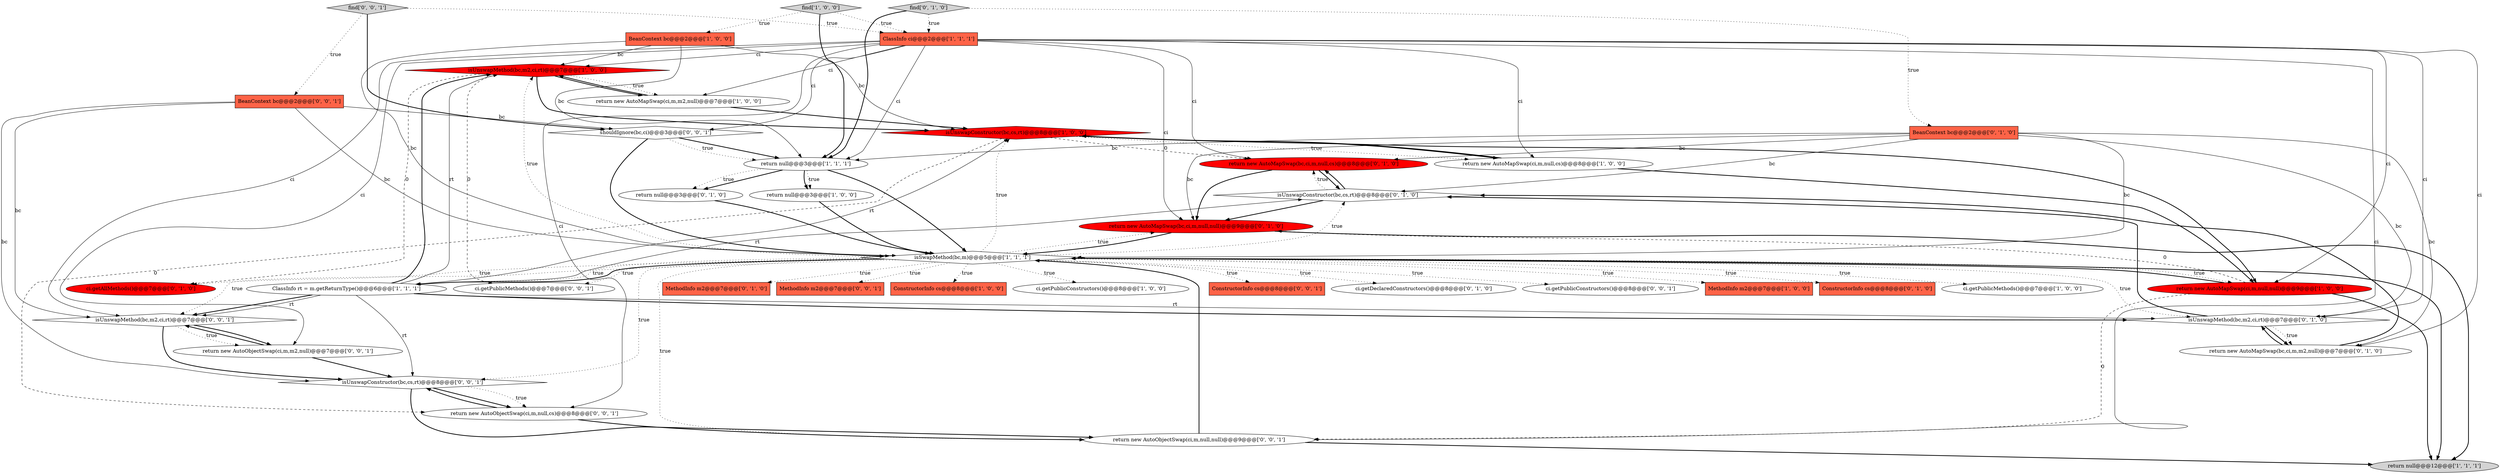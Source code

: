 digraph {
27 [style = filled, label = "ci.getAllMethods()@@@7@@@['0', '1', '0']", fillcolor = red, shape = ellipse image = "AAA1AAABBB2BBB"];
7 [style = filled, label = "return new AutoMapSwap(ci,m,m2,null)@@@7@@@['1', '0', '0']", fillcolor = white, shape = ellipse image = "AAA0AAABBB1BBB"];
25 [style = filled, label = "isUnswapMethod(bc,m2,ci,rt)@@@7@@@['0', '1', '0']", fillcolor = white, shape = diamond image = "AAA0AAABBB2BBB"];
10 [style = filled, label = "return null@@@12@@@['1', '1', '1']", fillcolor = lightgray, shape = ellipse image = "AAA0AAABBB1BBB"];
28 [style = filled, label = "return new AutoMapSwap(bc,ci,m,null,cs)@@@8@@@['0', '1', '0']", fillcolor = red, shape = ellipse image = "AAA1AAABBB2BBB"];
34 [style = filled, label = "ConstructorInfo cs@@@8@@@['0', '0', '1']", fillcolor = tomato, shape = box image = "AAA0AAABBB3BBB"];
13 [style = filled, label = "find['1', '0', '0']", fillcolor = lightgray, shape = diamond image = "AAA0AAABBB1BBB"];
26 [style = filled, label = "ci.getDeclaredConstructors()@@@8@@@['0', '1', '0']", fillcolor = white, shape = ellipse image = "AAA0AAABBB2BBB"];
32 [style = filled, label = "find['0', '0', '1']", fillcolor = lightgray, shape = diamond image = "AAA0AAABBB3BBB"];
23 [style = filled, label = "BeanContext bc@@@2@@@['0', '1', '0']", fillcolor = tomato, shape = box image = "AAA0AAABBB2BBB"];
30 [style = filled, label = "shouldIgnore(bc,ci)@@@3@@@['0', '0', '1']", fillcolor = white, shape = diamond image = "AAA0AAABBB3BBB"];
36 [style = filled, label = "BeanContext bc@@@2@@@['0', '0', '1']", fillcolor = tomato, shape = box image = "AAA0AAABBB3BBB"];
31 [style = filled, label = "ci.getPublicConstructors()@@@8@@@['0', '0', '1']", fillcolor = white, shape = ellipse image = "AAA0AAABBB3BBB"];
0 [style = filled, label = "MethodInfo m2@@@7@@@['1', '0', '0']", fillcolor = tomato, shape = box image = "AAA0AAABBB1BBB"];
16 [style = filled, label = "isUnswapConstructor(bc,cs,rt)@@@8@@@['1', '0', '0']", fillcolor = red, shape = diamond image = "AAA1AAABBB1BBB"];
8 [style = filled, label = "isUnswapMethod(bc,m2,ci,rt)@@@7@@@['1', '0', '0']", fillcolor = red, shape = diamond image = "AAA1AAABBB1BBB"];
19 [style = filled, label = "return new AutoMapSwap(bc,ci,m,m2,null)@@@7@@@['0', '1', '0']", fillcolor = white, shape = ellipse image = "AAA0AAABBB2BBB"];
22 [style = filled, label = "ConstructorInfo cs@@@8@@@['0', '1', '0']", fillcolor = tomato, shape = box image = "AAA0AAABBB2BBB"];
18 [style = filled, label = "return null@@@3@@@['0', '1', '0']", fillcolor = white, shape = ellipse image = "AAA0AAABBB2BBB"];
15 [style = filled, label = "ClassInfo rt = m.getReturnType()@@@6@@@['1', '1', '1']", fillcolor = white, shape = ellipse image = "AAA0AAABBB1BBB"];
5 [style = filled, label = "ClassInfo ci@@@2@@@['1', '1', '1']", fillcolor = tomato, shape = box image = "AAA0AAABBB1BBB"];
2 [style = filled, label = "ci.getPublicMethods()@@@7@@@['1', '0', '0']", fillcolor = white, shape = ellipse image = "AAA0AAABBB1BBB"];
39 [style = filled, label = "return new AutoObjectSwap(ci,m,null,cs)@@@8@@@['0', '0', '1']", fillcolor = white, shape = ellipse image = "AAA0AAABBB3BBB"];
20 [style = filled, label = "isUnswapConstructor(bc,cs,rt)@@@8@@@['0', '1', '0']", fillcolor = white, shape = diamond image = "AAA0AAABBB2BBB"];
14 [style = filled, label = "isSwapMethod(bc,m)@@@5@@@['1', '1', '1']", fillcolor = white, shape = diamond image = "AAA0AAABBB1BBB"];
40 [style = filled, label = "ci.getPublicMethods()@@@7@@@['0', '0', '1']", fillcolor = white, shape = ellipse image = "AAA0AAABBB3BBB"];
24 [style = filled, label = "MethodInfo m2@@@7@@@['0', '1', '0']", fillcolor = tomato, shape = box image = "AAA0AAABBB2BBB"];
11 [style = filled, label = "return new AutoMapSwap(ci,m,null,null)@@@9@@@['1', '0', '0']", fillcolor = red, shape = ellipse image = "AAA1AAABBB1BBB"];
17 [style = filled, label = "find['0', '1', '0']", fillcolor = lightgray, shape = diamond image = "AAA0AAABBB2BBB"];
9 [style = filled, label = "return new AutoMapSwap(ci,m,null,cs)@@@8@@@['1', '0', '0']", fillcolor = white, shape = ellipse image = "AAA0AAABBB1BBB"];
37 [style = filled, label = "MethodInfo m2@@@7@@@['0', '0', '1']", fillcolor = tomato, shape = box image = "AAA0AAABBB3BBB"];
4 [style = filled, label = "BeanContext bc@@@2@@@['1', '0', '0']", fillcolor = tomato, shape = box image = "AAA0AAABBB1BBB"];
33 [style = filled, label = "return new AutoObjectSwap(ci,m,m2,null)@@@7@@@['0', '0', '1']", fillcolor = white, shape = ellipse image = "AAA0AAABBB3BBB"];
35 [style = filled, label = "return new AutoObjectSwap(ci,m,null,null)@@@9@@@['0', '0', '1']", fillcolor = white, shape = ellipse image = "AAA0AAABBB3BBB"];
38 [style = filled, label = "isUnswapConstructor(bc,cs,rt)@@@8@@@['0', '0', '1']", fillcolor = white, shape = diamond image = "AAA0AAABBB3BBB"];
21 [style = filled, label = "return new AutoMapSwap(bc,ci,m,null,null)@@@9@@@['0', '1', '0']", fillcolor = red, shape = ellipse image = "AAA1AAABBB2BBB"];
12 [style = filled, label = "return null@@@3@@@['1', '1', '1']", fillcolor = white, shape = ellipse image = "AAA0AAABBB1BBB"];
29 [style = filled, label = "isUnswapMethod(bc,m2,ci,rt)@@@7@@@['0', '0', '1']", fillcolor = white, shape = diamond image = "AAA0AAABBB3BBB"];
6 [style = filled, label = "ConstructorInfo cs@@@8@@@['1', '0', '0']", fillcolor = tomato, shape = box image = "AAA0AAABBB1BBB"];
3 [style = filled, label = "ci.getPublicConstructors()@@@8@@@['1', '0', '0']", fillcolor = white, shape = ellipse image = "AAA0AAABBB1BBB"];
1 [style = filled, label = "return null@@@3@@@['1', '0', '0']", fillcolor = white, shape = ellipse image = "AAA0AAABBB1BBB"];
8->16 [style = bold, label=""];
21->10 [style = bold, label=""];
16->9 [style = dotted, label="true"];
5->35 [style = solid, label="ci"];
9->11 [style = bold, label=""];
14->0 [style = dotted, label="true"];
11->14 [style = bold, label=""];
28->20 [style = bold, label=""];
5->29 [style = solid, label="ci"];
14->26 [style = dotted, label="true"];
15->25 [style = bold, label=""];
4->8 [style = solid, label="bc"];
5->19 [style = solid, label="ci"];
38->39 [style = dotted, label="true"];
4->14 [style = solid, label="bc"];
13->5 [style = dotted, label="true"];
14->22 [style = dotted, label="true"];
7->8 [style = bold, label=""];
23->20 [style = solid, label="bc"];
38->39 [style = bold, label=""];
9->16 [style = bold, label=""];
28->21 [style = bold, label=""];
14->21 [style = dotted, label="true"];
5->7 [style = solid, label="ci"];
7->16 [style = bold, label=""];
12->18 [style = bold, label=""];
25->19 [style = bold, label=""];
14->3 [style = dotted, label="true"];
39->38 [style = bold, label=""];
30->14 [style = bold, label=""];
14->11 [style = dotted, label="true"];
35->10 [style = bold, label=""];
23->14 [style = solid, label="bc"];
16->28 [style = dashed, label="0"];
25->19 [style = dotted, label="true"];
16->9 [style = bold, label=""];
13->4 [style = dotted, label="true"];
16->39 [style = dashed, label="0"];
11->35 [style = dashed, label="0"];
11->21 [style = dashed, label="0"];
14->2 [style = dotted, label="true"];
15->20 [style = solid, label="rt"];
36->14 [style = solid, label="bc"];
14->24 [style = dotted, label="true"];
15->38 [style = solid, label="rt"];
36->30 [style = solid, label="bc"];
23->19 [style = solid, label="bc"];
19->20 [style = bold, label=""];
30->12 [style = dotted, label="true"];
23->28 [style = solid, label="bc"];
8->7 [style = dotted, label="true"];
5->28 [style = solid, label="ci"];
36->38 [style = solid, label="bc"];
14->10 [style = bold, label=""];
12->18 [style = dotted, label="true"];
4->16 [style = solid, label="bc"];
32->5 [style = dotted, label="true"];
32->36 [style = dotted, label="true"];
14->27 [style = dotted, label="true"];
12->1 [style = bold, label=""];
19->25 [style = bold, label=""];
17->23 [style = dotted, label="true"];
33->29 [style = bold, label=""];
13->12 [style = bold, label=""];
14->37 [style = dotted, label="true"];
5->11 [style = solid, label="ci"];
15->25 [style = solid, label="rt"];
39->35 [style = bold, label=""];
23->21 [style = solid, label="bc"];
14->25 [style = dotted, label="true"];
12->14 [style = bold, label=""];
14->15 [style = bold, label=""];
29->38 [style = bold, label=""];
14->34 [style = dotted, label="true"];
5->39 [style = solid, label="ci"];
5->12 [style = solid, label="ci"];
38->35 [style = bold, label=""];
15->29 [style = bold, label=""];
23->12 [style = solid, label="bc"];
8->40 [style = dashed, label="0"];
15->16 [style = solid, label="rt"];
15->8 [style = solid, label="rt"];
5->25 [style = solid, label="ci"];
32->30 [style = bold, label=""];
35->14 [style = bold, label=""];
14->40 [style = dotted, label="true"];
14->16 [style = dotted, label="true"];
25->20 [style = bold, label=""];
17->12 [style = bold, label=""];
4->12 [style = solid, label="bc"];
5->9 [style = solid, label="ci"];
30->12 [style = bold, label=""];
11->10 [style = bold, label=""];
14->8 [style = dotted, label="true"];
15->8 [style = bold, label=""];
21->14 [style = bold, label=""];
14->6 [style = dotted, label="true"];
5->30 [style = solid, label="ci"];
5->21 [style = solid, label="ci"];
5->8 [style = solid, label="ci"];
16->11 [style = bold, label=""];
20->28 [style = bold, label=""];
12->1 [style = dotted, label="true"];
5->33 [style = solid, label="ci"];
8->7 [style = bold, label=""];
23->25 [style = solid, label="bc"];
20->21 [style = bold, label=""];
14->20 [style = dotted, label="true"];
14->15 [style = dotted, label="true"];
29->33 [style = bold, label=""];
14->38 [style = dotted, label="true"];
20->28 [style = dotted, label="true"];
14->29 [style = dotted, label="true"];
14->31 [style = dotted, label="true"];
33->38 [style = bold, label=""];
8->27 [style = dashed, label="0"];
1->14 [style = bold, label=""];
36->29 [style = solid, label="bc"];
29->33 [style = dotted, label="true"];
14->35 [style = dotted, label="true"];
18->14 [style = bold, label=""];
15->29 [style = solid, label="rt"];
17->5 [style = dotted, label="true"];
}
